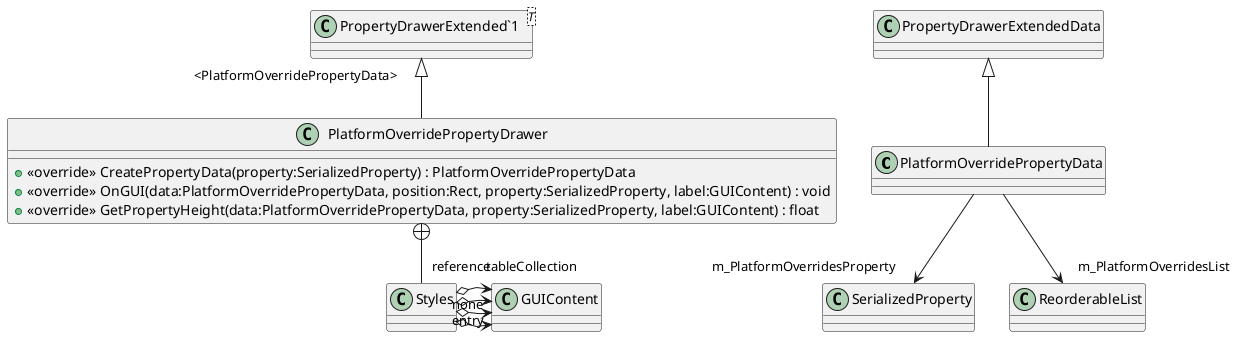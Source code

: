 @startuml
class PlatformOverridePropertyData {
}
class PlatformOverridePropertyDrawer {
    + <<override>> CreatePropertyData(property:SerializedProperty) : PlatformOverridePropertyData
    + <<override>> OnGUI(data:PlatformOverridePropertyData, position:Rect, property:SerializedProperty, label:GUIContent) : void
    + <<override>> GetPropertyHeight(data:PlatformOverridePropertyData, property:SerializedProperty, label:GUIContent) : float
}
class "PropertyDrawerExtended`1"<T> {
}
class Styles {
}
PropertyDrawerExtendedData <|-- PlatformOverridePropertyData
PlatformOverridePropertyData --> "m_PlatformOverridesProperty" SerializedProperty
PlatformOverridePropertyData --> "m_PlatformOverridesList" ReorderableList
"PropertyDrawerExtended`1" "<PlatformOverridePropertyData>" <|-- PlatformOverridePropertyDrawer
PlatformOverridePropertyDrawer +-- Styles
Styles o-> "entry" GUIContent
Styles o-> "none" GUIContent
Styles o-> "reference" GUIContent
Styles o-> "tableCollection" GUIContent
@enduml
